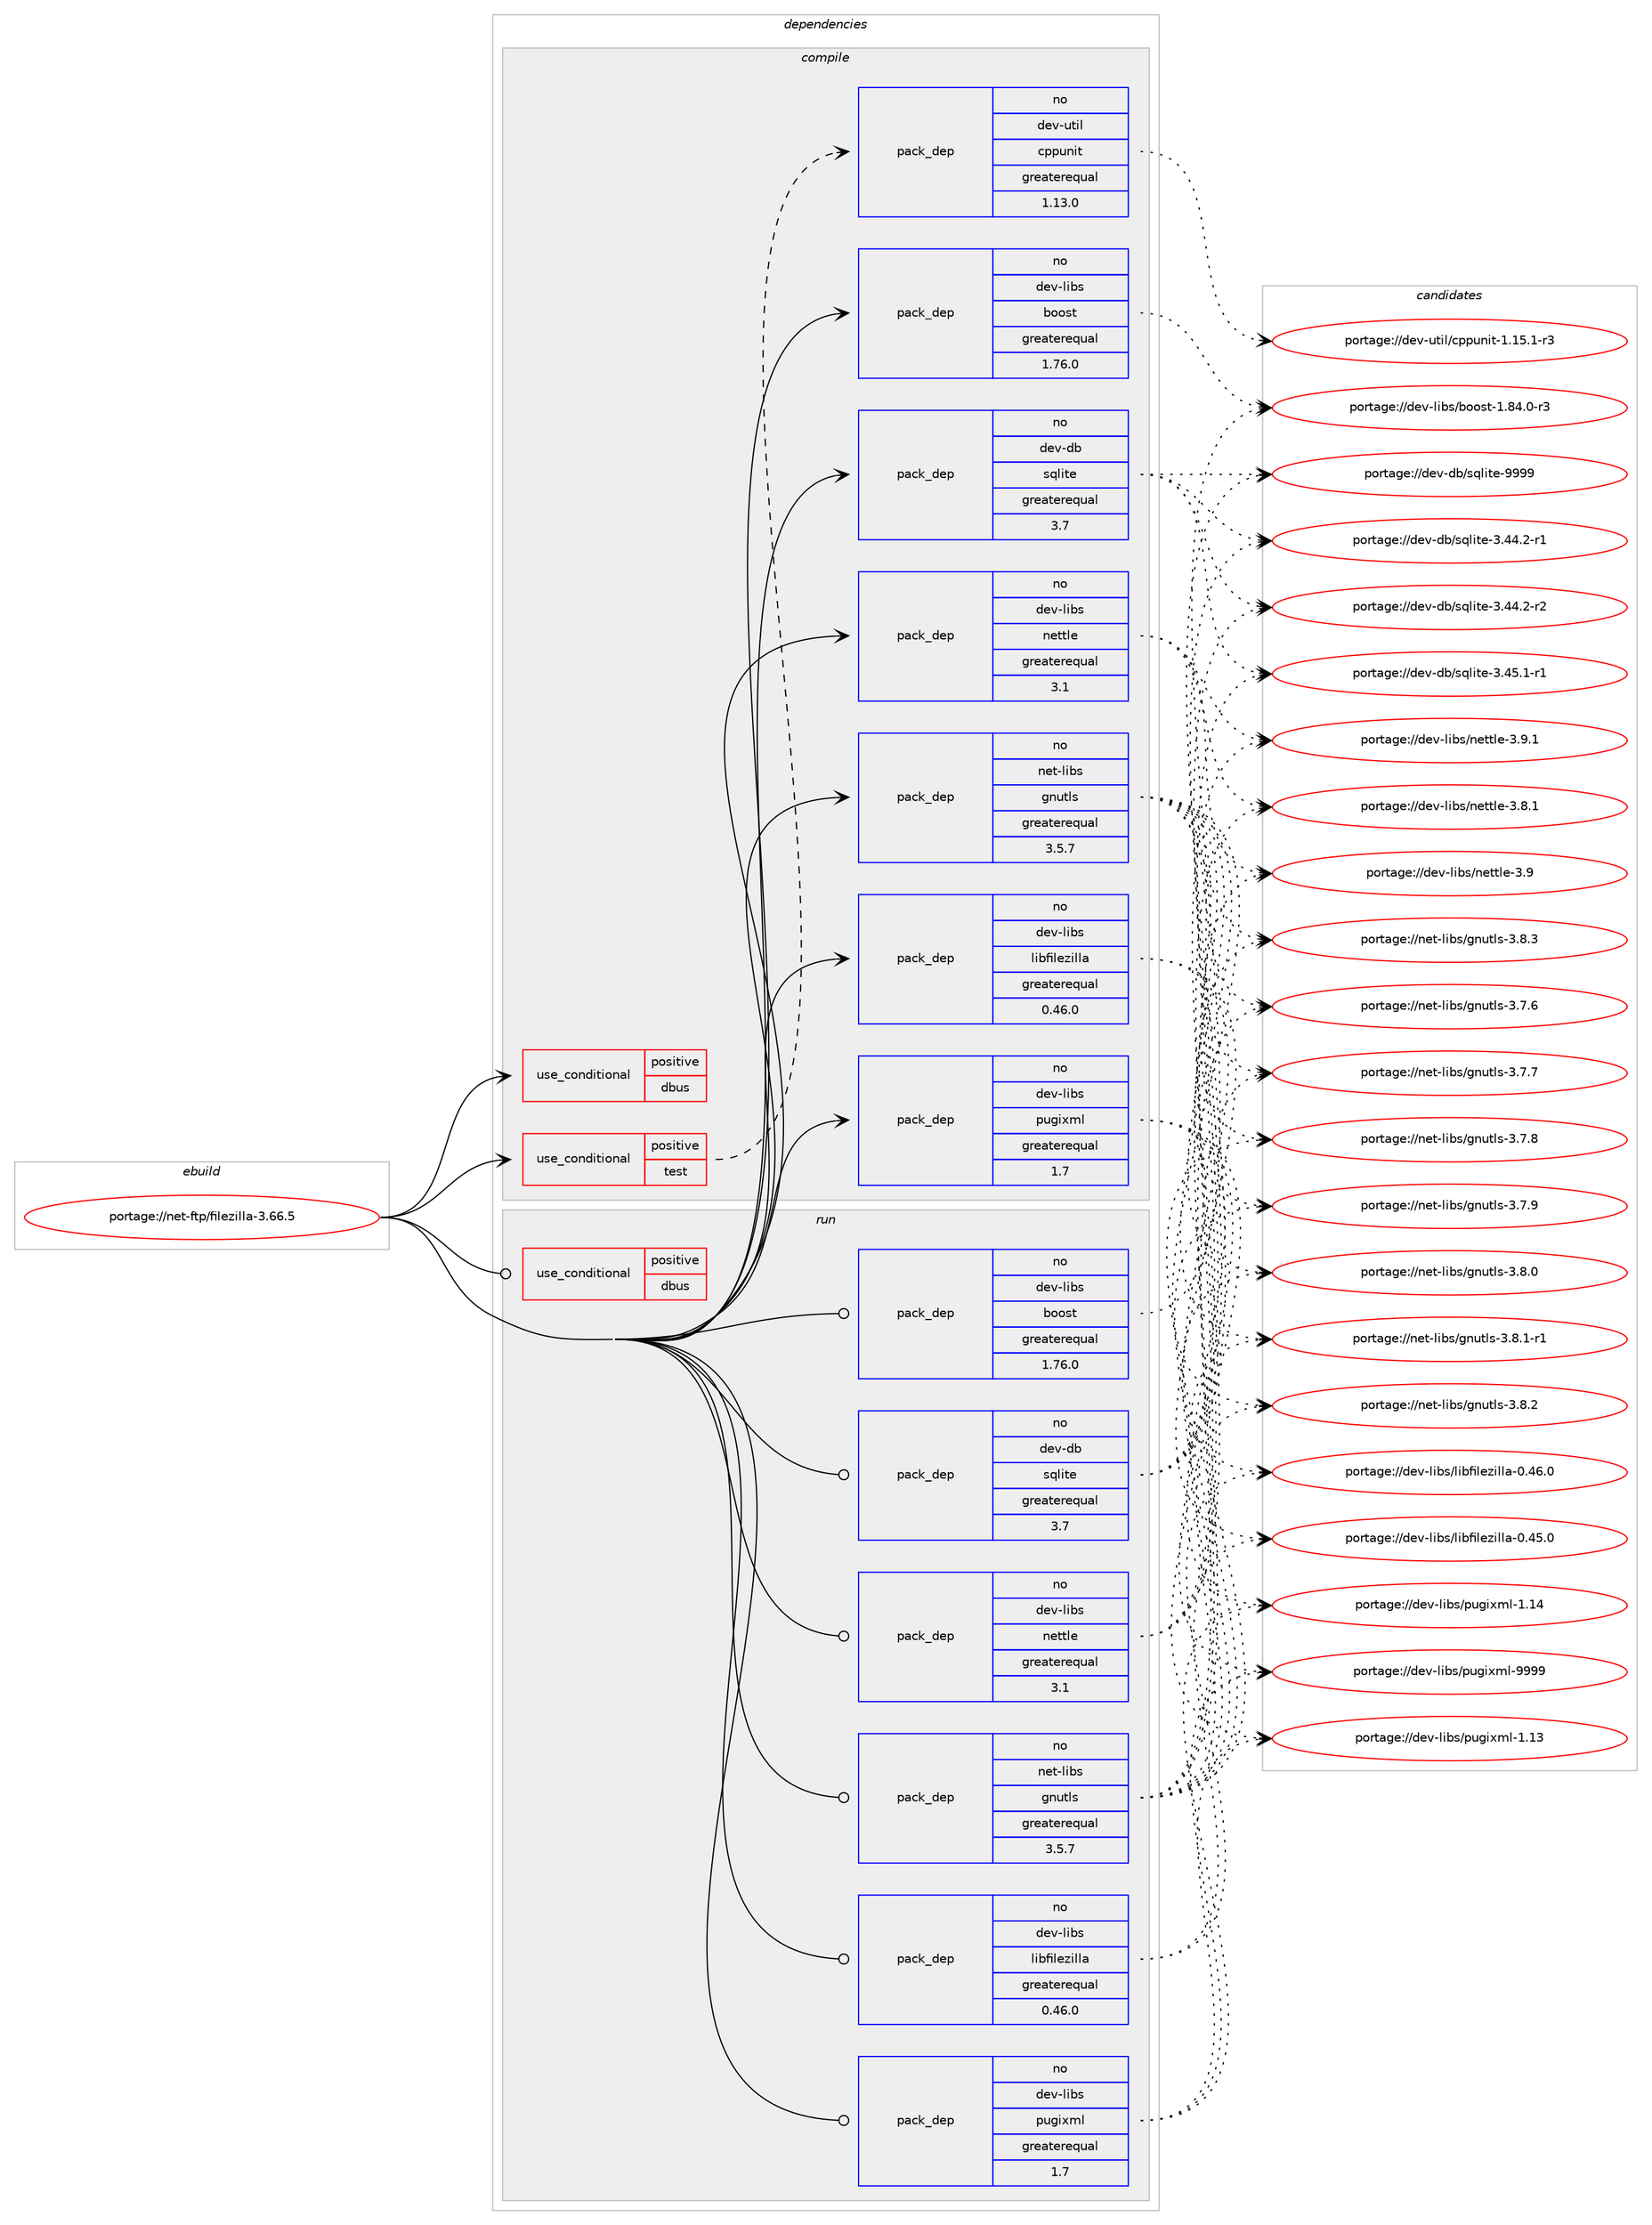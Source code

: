 digraph prolog {

# *************
# Graph options
# *************

newrank=true;
concentrate=true;
compound=true;
graph [rankdir=LR,fontname=Helvetica,fontsize=10,ranksep=1.5];#, ranksep=2.5, nodesep=0.2];
edge  [arrowhead=vee];
node  [fontname=Helvetica,fontsize=10];

# **********
# The ebuild
# **********

subgraph cluster_leftcol {
color=gray;
rank=same;
label=<<i>ebuild</i>>;
id [label="portage://net-ftp/filezilla-3.66.5", color=red, width=4, href="../net-ftp/filezilla-3.66.5.svg"];
}

# ****************
# The dependencies
# ****************

subgraph cluster_midcol {
color=gray;
label=<<i>dependencies</i>>;
subgraph cluster_compile {
fillcolor="#eeeeee";
style=filled;
label=<<i>compile</i>>;
subgraph cond341 {
dependency462 [label=<<TABLE BORDER="0" CELLBORDER="1" CELLSPACING="0" CELLPADDING="4"><TR><TD ROWSPAN="3" CELLPADDING="10">use_conditional</TD></TR><TR><TD>positive</TD></TR><TR><TD>dbus</TD></TR></TABLE>>, shape=none, color=red];
# *** BEGIN UNKNOWN DEPENDENCY TYPE (TODO) ***
# dependency462 -> package_dependency(portage://net-ftp/filezilla-3.66.5,install,no,sys-apps,dbus,none,[,,],[],[])
# *** END UNKNOWN DEPENDENCY TYPE (TODO) ***

}
id:e -> dependency462:w [weight=20,style="solid",arrowhead="vee"];
subgraph cond342 {
dependency463 [label=<<TABLE BORDER="0" CELLBORDER="1" CELLSPACING="0" CELLPADDING="4"><TR><TD ROWSPAN="3" CELLPADDING="10">use_conditional</TD></TR><TR><TD>positive</TD></TR><TR><TD>test</TD></TR></TABLE>>, shape=none, color=red];
subgraph pack114 {
dependency464 [label=<<TABLE BORDER="0" CELLBORDER="1" CELLSPACING="0" CELLPADDING="4" WIDTH="220"><TR><TD ROWSPAN="6" CELLPADDING="30">pack_dep</TD></TR><TR><TD WIDTH="110">no</TD></TR><TR><TD>dev-util</TD></TR><TR><TD>cppunit</TD></TR><TR><TD>greaterequal</TD></TR><TR><TD>1.13.0</TD></TR></TABLE>>, shape=none, color=blue];
}
dependency463:e -> dependency464:w [weight=20,style="dashed",arrowhead="vee"];
}
id:e -> dependency463:w [weight=20,style="solid",arrowhead="vee"];
subgraph pack115 {
dependency465 [label=<<TABLE BORDER="0" CELLBORDER="1" CELLSPACING="0" CELLPADDING="4" WIDTH="220"><TR><TD ROWSPAN="6" CELLPADDING="30">pack_dep</TD></TR><TR><TD WIDTH="110">no</TD></TR><TR><TD>dev-db</TD></TR><TR><TD>sqlite</TD></TR><TR><TD>greaterequal</TD></TR><TR><TD>3.7</TD></TR></TABLE>>, shape=none, color=blue];
}
id:e -> dependency465:w [weight=20,style="solid",arrowhead="vee"];
subgraph pack116 {
dependency466 [label=<<TABLE BORDER="0" CELLBORDER="1" CELLSPACING="0" CELLPADDING="4" WIDTH="220"><TR><TD ROWSPAN="6" CELLPADDING="30">pack_dep</TD></TR><TR><TD WIDTH="110">no</TD></TR><TR><TD>dev-libs</TD></TR><TR><TD>boost</TD></TR><TR><TD>greaterequal</TD></TR><TR><TD>1.76.0</TD></TR></TABLE>>, shape=none, color=blue];
}
id:e -> dependency466:w [weight=20,style="solid",arrowhead="vee"];
subgraph pack117 {
dependency467 [label=<<TABLE BORDER="0" CELLBORDER="1" CELLSPACING="0" CELLPADDING="4" WIDTH="220"><TR><TD ROWSPAN="6" CELLPADDING="30">pack_dep</TD></TR><TR><TD WIDTH="110">no</TD></TR><TR><TD>dev-libs</TD></TR><TR><TD>libfilezilla</TD></TR><TR><TD>greaterequal</TD></TR><TR><TD>0.46.0</TD></TR></TABLE>>, shape=none, color=blue];
}
id:e -> dependency467:w [weight=20,style="solid",arrowhead="vee"];
subgraph pack118 {
dependency468 [label=<<TABLE BORDER="0" CELLBORDER="1" CELLSPACING="0" CELLPADDING="4" WIDTH="220"><TR><TD ROWSPAN="6" CELLPADDING="30">pack_dep</TD></TR><TR><TD WIDTH="110">no</TD></TR><TR><TD>dev-libs</TD></TR><TR><TD>nettle</TD></TR><TR><TD>greaterequal</TD></TR><TR><TD>3.1</TD></TR></TABLE>>, shape=none, color=blue];
}
id:e -> dependency468:w [weight=20,style="solid",arrowhead="vee"];
subgraph pack119 {
dependency469 [label=<<TABLE BORDER="0" CELLBORDER="1" CELLSPACING="0" CELLPADDING="4" WIDTH="220"><TR><TD ROWSPAN="6" CELLPADDING="30">pack_dep</TD></TR><TR><TD WIDTH="110">no</TD></TR><TR><TD>dev-libs</TD></TR><TR><TD>pugixml</TD></TR><TR><TD>greaterequal</TD></TR><TR><TD>1.7</TD></TR></TABLE>>, shape=none, color=blue];
}
id:e -> dependency469:w [weight=20,style="solid",arrowhead="vee"];
subgraph pack120 {
dependency470 [label=<<TABLE BORDER="0" CELLBORDER="1" CELLSPACING="0" CELLPADDING="4" WIDTH="220"><TR><TD ROWSPAN="6" CELLPADDING="30">pack_dep</TD></TR><TR><TD WIDTH="110">no</TD></TR><TR><TD>net-libs</TD></TR><TR><TD>gnutls</TD></TR><TR><TD>greaterequal</TD></TR><TR><TD>3.5.7</TD></TR></TABLE>>, shape=none, color=blue];
}
id:e -> dependency470:w [weight=20,style="solid",arrowhead="vee"];
# *** BEGIN UNKNOWN DEPENDENCY TYPE (TODO) ***
# id -> package_dependency(portage://net-ftp/filezilla-3.66.5,install,no,x11-libs,wxGTK,none,[,,],[slot(3.2-gtk3)],[use(enable(X),none)])
# *** END UNKNOWN DEPENDENCY TYPE (TODO) ***

# *** BEGIN UNKNOWN DEPENDENCY TYPE (TODO) ***
# id -> package_dependency(portage://net-ftp/filezilla-3.66.5,install,no,x11-misc,xdg-utils,none,[,,],[],[])
# *** END UNKNOWN DEPENDENCY TYPE (TODO) ***

}
subgraph cluster_compileandrun {
fillcolor="#eeeeee";
style=filled;
label=<<i>compile and run</i>>;
}
subgraph cluster_run {
fillcolor="#eeeeee";
style=filled;
label=<<i>run</i>>;
subgraph cond343 {
dependency471 [label=<<TABLE BORDER="0" CELLBORDER="1" CELLSPACING="0" CELLPADDING="4"><TR><TD ROWSPAN="3" CELLPADDING="10">use_conditional</TD></TR><TR><TD>positive</TD></TR><TR><TD>dbus</TD></TR></TABLE>>, shape=none, color=red];
# *** BEGIN UNKNOWN DEPENDENCY TYPE (TODO) ***
# dependency471 -> package_dependency(portage://net-ftp/filezilla-3.66.5,run,no,sys-apps,dbus,none,[,,],[],[])
# *** END UNKNOWN DEPENDENCY TYPE (TODO) ***

}
id:e -> dependency471:w [weight=20,style="solid",arrowhead="odot"];
subgraph pack121 {
dependency472 [label=<<TABLE BORDER="0" CELLBORDER="1" CELLSPACING="0" CELLPADDING="4" WIDTH="220"><TR><TD ROWSPAN="6" CELLPADDING="30">pack_dep</TD></TR><TR><TD WIDTH="110">no</TD></TR><TR><TD>dev-db</TD></TR><TR><TD>sqlite</TD></TR><TR><TD>greaterequal</TD></TR><TR><TD>3.7</TD></TR></TABLE>>, shape=none, color=blue];
}
id:e -> dependency472:w [weight=20,style="solid",arrowhead="odot"];
subgraph pack122 {
dependency473 [label=<<TABLE BORDER="0" CELLBORDER="1" CELLSPACING="0" CELLPADDING="4" WIDTH="220"><TR><TD ROWSPAN="6" CELLPADDING="30">pack_dep</TD></TR><TR><TD WIDTH="110">no</TD></TR><TR><TD>dev-libs</TD></TR><TR><TD>boost</TD></TR><TR><TD>greaterequal</TD></TR><TR><TD>1.76.0</TD></TR></TABLE>>, shape=none, color=blue];
}
id:e -> dependency473:w [weight=20,style="solid",arrowhead="odot"];
subgraph pack123 {
dependency474 [label=<<TABLE BORDER="0" CELLBORDER="1" CELLSPACING="0" CELLPADDING="4" WIDTH="220"><TR><TD ROWSPAN="6" CELLPADDING="30">pack_dep</TD></TR><TR><TD WIDTH="110">no</TD></TR><TR><TD>dev-libs</TD></TR><TR><TD>libfilezilla</TD></TR><TR><TD>greaterequal</TD></TR><TR><TD>0.46.0</TD></TR></TABLE>>, shape=none, color=blue];
}
id:e -> dependency474:w [weight=20,style="solid",arrowhead="odot"];
subgraph pack124 {
dependency475 [label=<<TABLE BORDER="0" CELLBORDER="1" CELLSPACING="0" CELLPADDING="4" WIDTH="220"><TR><TD ROWSPAN="6" CELLPADDING="30">pack_dep</TD></TR><TR><TD WIDTH="110">no</TD></TR><TR><TD>dev-libs</TD></TR><TR><TD>nettle</TD></TR><TR><TD>greaterequal</TD></TR><TR><TD>3.1</TD></TR></TABLE>>, shape=none, color=blue];
}
id:e -> dependency475:w [weight=20,style="solid",arrowhead="odot"];
subgraph pack125 {
dependency476 [label=<<TABLE BORDER="0" CELLBORDER="1" CELLSPACING="0" CELLPADDING="4" WIDTH="220"><TR><TD ROWSPAN="6" CELLPADDING="30">pack_dep</TD></TR><TR><TD WIDTH="110">no</TD></TR><TR><TD>dev-libs</TD></TR><TR><TD>pugixml</TD></TR><TR><TD>greaterequal</TD></TR><TR><TD>1.7</TD></TR></TABLE>>, shape=none, color=blue];
}
id:e -> dependency476:w [weight=20,style="solid",arrowhead="odot"];
subgraph pack126 {
dependency477 [label=<<TABLE BORDER="0" CELLBORDER="1" CELLSPACING="0" CELLPADDING="4" WIDTH="220"><TR><TD ROWSPAN="6" CELLPADDING="30">pack_dep</TD></TR><TR><TD WIDTH="110">no</TD></TR><TR><TD>net-libs</TD></TR><TR><TD>gnutls</TD></TR><TR><TD>greaterequal</TD></TR><TR><TD>3.5.7</TD></TR></TABLE>>, shape=none, color=blue];
}
id:e -> dependency477:w [weight=20,style="solid",arrowhead="odot"];
# *** BEGIN UNKNOWN DEPENDENCY TYPE (TODO) ***
# id -> package_dependency(portage://net-ftp/filezilla-3.66.5,run,no,x11-libs,wxGTK,none,[,,],[slot(3.2-gtk3)],[use(enable(X),none)])
# *** END UNKNOWN DEPENDENCY TYPE (TODO) ***

# *** BEGIN UNKNOWN DEPENDENCY TYPE (TODO) ***
# id -> package_dependency(portage://net-ftp/filezilla-3.66.5,run,no,x11-misc,xdg-utils,none,[,,],[],[])
# *** END UNKNOWN DEPENDENCY TYPE (TODO) ***

}
}

# **************
# The candidates
# **************

subgraph cluster_choices {
rank=same;
color=gray;
label=<<i>candidates</i>>;

subgraph choice114 {
color=black;
nodesep=1;
choice100101118451171161051084799112112117110105116454946495346494511451 [label="portage://dev-util/cppunit-1.15.1-r3", color=red, width=4,href="../dev-util/cppunit-1.15.1-r3.svg"];
dependency464:e -> choice100101118451171161051084799112112117110105116454946495346494511451:w [style=dotted,weight="100"];
}
subgraph choice115 {
color=black;
nodesep=1;
choice100101118451009847115113108105116101455146525246504511449 [label="portage://dev-db/sqlite-3.44.2-r1", color=red, width=4,href="../dev-db/sqlite-3.44.2-r1.svg"];
choice100101118451009847115113108105116101455146525246504511450 [label="portage://dev-db/sqlite-3.44.2-r2", color=red, width=4,href="../dev-db/sqlite-3.44.2-r2.svg"];
choice100101118451009847115113108105116101455146525346494511449 [label="portage://dev-db/sqlite-3.45.1-r1", color=red, width=4,href="../dev-db/sqlite-3.45.1-r1.svg"];
choice1001011184510098471151131081051161014557575757 [label="portage://dev-db/sqlite-9999", color=red, width=4,href="../dev-db/sqlite-9999.svg"];
dependency465:e -> choice100101118451009847115113108105116101455146525246504511449:w [style=dotted,weight="100"];
dependency465:e -> choice100101118451009847115113108105116101455146525246504511450:w [style=dotted,weight="100"];
dependency465:e -> choice100101118451009847115113108105116101455146525346494511449:w [style=dotted,weight="100"];
dependency465:e -> choice1001011184510098471151131081051161014557575757:w [style=dotted,weight="100"];
}
subgraph choice116 {
color=black;
nodesep=1;
choice10010111845108105981154798111111115116454946565246484511451 [label="portage://dev-libs/boost-1.84.0-r3", color=red, width=4,href="../dev-libs/boost-1.84.0-r3.svg"];
dependency466:e -> choice10010111845108105981154798111111115116454946565246484511451:w [style=dotted,weight="100"];
}
subgraph choice117 {
color=black;
nodesep=1;
choice100101118451081059811547108105981021051081011221051081089745484652534648 [label="portage://dev-libs/libfilezilla-0.45.0", color=red, width=4,href="../dev-libs/libfilezilla-0.45.0.svg"];
choice100101118451081059811547108105981021051081011221051081089745484652544648 [label="portage://dev-libs/libfilezilla-0.46.0", color=red, width=4,href="../dev-libs/libfilezilla-0.46.0.svg"];
dependency467:e -> choice100101118451081059811547108105981021051081011221051081089745484652534648:w [style=dotted,weight="100"];
dependency467:e -> choice100101118451081059811547108105981021051081011221051081089745484652544648:w [style=dotted,weight="100"];
}
subgraph choice118 {
color=black;
nodesep=1;
choice100101118451081059811547110101116116108101455146564649 [label="portage://dev-libs/nettle-3.8.1", color=red, width=4,href="../dev-libs/nettle-3.8.1.svg"];
choice10010111845108105981154711010111611610810145514657 [label="portage://dev-libs/nettle-3.9", color=red, width=4,href="../dev-libs/nettle-3.9.svg"];
choice100101118451081059811547110101116116108101455146574649 [label="portage://dev-libs/nettle-3.9.1", color=red, width=4,href="../dev-libs/nettle-3.9.1.svg"];
dependency468:e -> choice100101118451081059811547110101116116108101455146564649:w [style=dotted,weight="100"];
dependency468:e -> choice10010111845108105981154711010111611610810145514657:w [style=dotted,weight="100"];
dependency468:e -> choice100101118451081059811547110101116116108101455146574649:w [style=dotted,weight="100"];
}
subgraph choice119 {
color=black;
nodesep=1;
choice1001011184510810598115471121171031051201091084549464951 [label="portage://dev-libs/pugixml-1.13", color=red, width=4,href="../dev-libs/pugixml-1.13.svg"];
choice1001011184510810598115471121171031051201091084549464952 [label="portage://dev-libs/pugixml-1.14", color=red, width=4,href="../dev-libs/pugixml-1.14.svg"];
choice1001011184510810598115471121171031051201091084557575757 [label="portage://dev-libs/pugixml-9999", color=red, width=4,href="../dev-libs/pugixml-9999.svg"];
dependency469:e -> choice1001011184510810598115471121171031051201091084549464951:w [style=dotted,weight="100"];
dependency469:e -> choice1001011184510810598115471121171031051201091084549464952:w [style=dotted,weight="100"];
dependency469:e -> choice1001011184510810598115471121171031051201091084557575757:w [style=dotted,weight="100"];
}
subgraph choice120 {
color=black;
nodesep=1;
choice110101116451081059811547103110117116108115455146554654 [label="portage://net-libs/gnutls-3.7.6", color=red, width=4,href="../net-libs/gnutls-3.7.6.svg"];
choice110101116451081059811547103110117116108115455146554655 [label="portage://net-libs/gnutls-3.7.7", color=red, width=4,href="../net-libs/gnutls-3.7.7.svg"];
choice110101116451081059811547103110117116108115455146554656 [label="portage://net-libs/gnutls-3.7.8", color=red, width=4,href="../net-libs/gnutls-3.7.8.svg"];
choice110101116451081059811547103110117116108115455146554657 [label="portage://net-libs/gnutls-3.7.9", color=red, width=4,href="../net-libs/gnutls-3.7.9.svg"];
choice110101116451081059811547103110117116108115455146564648 [label="portage://net-libs/gnutls-3.8.0", color=red, width=4,href="../net-libs/gnutls-3.8.0.svg"];
choice1101011164510810598115471031101171161081154551465646494511449 [label="portage://net-libs/gnutls-3.8.1-r1", color=red, width=4,href="../net-libs/gnutls-3.8.1-r1.svg"];
choice110101116451081059811547103110117116108115455146564650 [label="portage://net-libs/gnutls-3.8.2", color=red, width=4,href="../net-libs/gnutls-3.8.2.svg"];
choice110101116451081059811547103110117116108115455146564651 [label="portage://net-libs/gnutls-3.8.3", color=red, width=4,href="../net-libs/gnutls-3.8.3.svg"];
dependency470:e -> choice110101116451081059811547103110117116108115455146554654:w [style=dotted,weight="100"];
dependency470:e -> choice110101116451081059811547103110117116108115455146554655:w [style=dotted,weight="100"];
dependency470:e -> choice110101116451081059811547103110117116108115455146554656:w [style=dotted,weight="100"];
dependency470:e -> choice110101116451081059811547103110117116108115455146554657:w [style=dotted,weight="100"];
dependency470:e -> choice110101116451081059811547103110117116108115455146564648:w [style=dotted,weight="100"];
dependency470:e -> choice1101011164510810598115471031101171161081154551465646494511449:w [style=dotted,weight="100"];
dependency470:e -> choice110101116451081059811547103110117116108115455146564650:w [style=dotted,weight="100"];
dependency470:e -> choice110101116451081059811547103110117116108115455146564651:w [style=dotted,weight="100"];
}
subgraph choice121 {
color=black;
nodesep=1;
choice100101118451009847115113108105116101455146525246504511449 [label="portage://dev-db/sqlite-3.44.2-r1", color=red, width=4,href="../dev-db/sqlite-3.44.2-r1.svg"];
choice100101118451009847115113108105116101455146525246504511450 [label="portage://dev-db/sqlite-3.44.2-r2", color=red, width=4,href="../dev-db/sqlite-3.44.2-r2.svg"];
choice100101118451009847115113108105116101455146525346494511449 [label="portage://dev-db/sqlite-3.45.1-r1", color=red, width=4,href="../dev-db/sqlite-3.45.1-r1.svg"];
choice1001011184510098471151131081051161014557575757 [label="portage://dev-db/sqlite-9999", color=red, width=4,href="../dev-db/sqlite-9999.svg"];
dependency472:e -> choice100101118451009847115113108105116101455146525246504511449:w [style=dotted,weight="100"];
dependency472:e -> choice100101118451009847115113108105116101455146525246504511450:w [style=dotted,weight="100"];
dependency472:e -> choice100101118451009847115113108105116101455146525346494511449:w [style=dotted,weight="100"];
dependency472:e -> choice1001011184510098471151131081051161014557575757:w [style=dotted,weight="100"];
}
subgraph choice122 {
color=black;
nodesep=1;
choice10010111845108105981154798111111115116454946565246484511451 [label="portage://dev-libs/boost-1.84.0-r3", color=red, width=4,href="../dev-libs/boost-1.84.0-r3.svg"];
dependency473:e -> choice10010111845108105981154798111111115116454946565246484511451:w [style=dotted,weight="100"];
}
subgraph choice123 {
color=black;
nodesep=1;
choice100101118451081059811547108105981021051081011221051081089745484652534648 [label="portage://dev-libs/libfilezilla-0.45.0", color=red, width=4,href="../dev-libs/libfilezilla-0.45.0.svg"];
choice100101118451081059811547108105981021051081011221051081089745484652544648 [label="portage://dev-libs/libfilezilla-0.46.0", color=red, width=4,href="../dev-libs/libfilezilla-0.46.0.svg"];
dependency474:e -> choice100101118451081059811547108105981021051081011221051081089745484652534648:w [style=dotted,weight="100"];
dependency474:e -> choice100101118451081059811547108105981021051081011221051081089745484652544648:w [style=dotted,weight="100"];
}
subgraph choice124 {
color=black;
nodesep=1;
choice100101118451081059811547110101116116108101455146564649 [label="portage://dev-libs/nettle-3.8.1", color=red, width=4,href="../dev-libs/nettle-3.8.1.svg"];
choice10010111845108105981154711010111611610810145514657 [label="portage://dev-libs/nettle-3.9", color=red, width=4,href="../dev-libs/nettle-3.9.svg"];
choice100101118451081059811547110101116116108101455146574649 [label="portage://dev-libs/nettle-3.9.1", color=red, width=4,href="../dev-libs/nettle-3.9.1.svg"];
dependency475:e -> choice100101118451081059811547110101116116108101455146564649:w [style=dotted,weight="100"];
dependency475:e -> choice10010111845108105981154711010111611610810145514657:w [style=dotted,weight="100"];
dependency475:e -> choice100101118451081059811547110101116116108101455146574649:w [style=dotted,weight="100"];
}
subgraph choice125 {
color=black;
nodesep=1;
choice1001011184510810598115471121171031051201091084549464951 [label="portage://dev-libs/pugixml-1.13", color=red, width=4,href="../dev-libs/pugixml-1.13.svg"];
choice1001011184510810598115471121171031051201091084549464952 [label="portage://dev-libs/pugixml-1.14", color=red, width=4,href="../dev-libs/pugixml-1.14.svg"];
choice1001011184510810598115471121171031051201091084557575757 [label="portage://dev-libs/pugixml-9999", color=red, width=4,href="../dev-libs/pugixml-9999.svg"];
dependency476:e -> choice1001011184510810598115471121171031051201091084549464951:w [style=dotted,weight="100"];
dependency476:e -> choice1001011184510810598115471121171031051201091084549464952:w [style=dotted,weight="100"];
dependency476:e -> choice1001011184510810598115471121171031051201091084557575757:w [style=dotted,weight="100"];
}
subgraph choice126 {
color=black;
nodesep=1;
choice110101116451081059811547103110117116108115455146554654 [label="portage://net-libs/gnutls-3.7.6", color=red, width=4,href="../net-libs/gnutls-3.7.6.svg"];
choice110101116451081059811547103110117116108115455146554655 [label="portage://net-libs/gnutls-3.7.7", color=red, width=4,href="../net-libs/gnutls-3.7.7.svg"];
choice110101116451081059811547103110117116108115455146554656 [label="portage://net-libs/gnutls-3.7.8", color=red, width=4,href="../net-libs/gnutls-3.7.8.svg"];
choice110101116451081059811547103110117116108115455146554657 [label="portage://net-libs/gnutls-3.7.9", color=red, width=4,href="../net-libs/gnutls-3.7.9.svg"];
choice110101116451081059811547103110117116108115455146564648 [label="portage://net-libs/gnutls-3.8.0", color=red, width=4,href="../net-libs/gnutls-3.8.0.svg"];
choice1101011164510810598115471031101171161081154551465646494511449 [label="portage://net-libs/gnutls-3.8.1-r1", color=red, width=4,href="../net-libs/gnutls-3.8.1-r1.svg"];
choice110101116451081059811547103110117116108115455146564650 [label="portage://net-libs/gnutls-3.8.2", color=red, width=4,href="../net-libs/gnutls-3.8.2.svg"];
choice110101116451081059811547103110117116108115455146564651 [label="portage://net-libs/gnutls-3.8.3", color=red, width=4,href="../net-libs/gnutls-3.8.3.svg"];
dependency477:e -> choice110101116451081059811547103110117116108115455146554654:w [style=dotted,weight="100"];
dependency477:e -> choice110101116451081059811547103110117116108115455146554655:w [style=dotted,weight="100"];
dependency477:e -> choice110101116451081059811547103110117116108115455146554656:w [style=dotted,weight="100"];
dependency477:e -> choice110101116451081059811547103110117116108115455146554657:w [style=dotted,weight="100"];
dependency477:e -> choice110101116451081059811547103110117116108115455146564648:w [style=dotted,weight="100"];
dependency477:e -> choice1101011164510810598115471031101171161081154551465646494511449:w [style=dotted,weight="100"];
dependency477:e -> choice110101116451081059811547103110117116108115455146564650:w [style=dotted,weight="100"];
dependency477:e -> choice110101116451081059811547103110117116108115455146564651:w [style=dotted,weight="100"];
}
}

}
